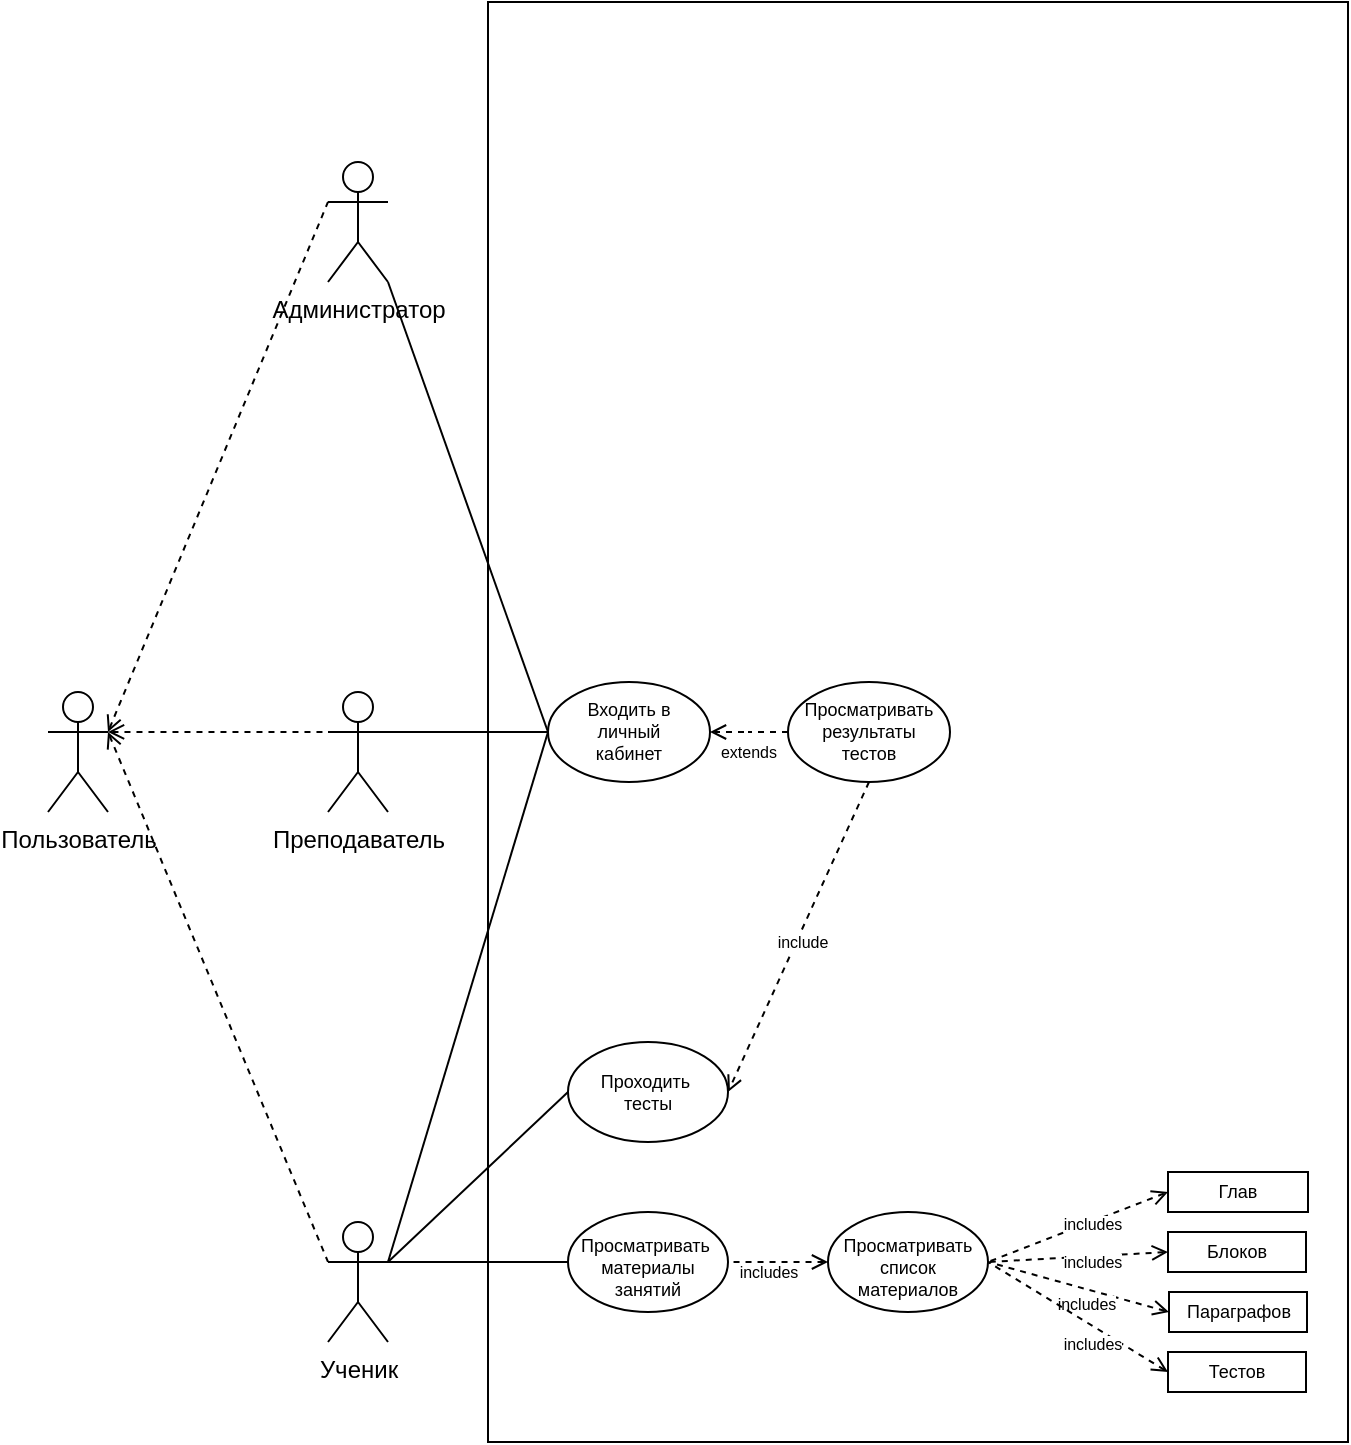 <mxfile version="26.2.10">
  <diagram name="Страница — 1" id="2bd6GUBVNUzbJp2V59av">
    <mxGraphModel dx="824" dy="462" grid="1" gridSize="10" guides="1" tooltips="1" connect="1" arrows="1" fold="1" page="1" pageScale="1" pageWidth="827" pageHeight="1169" math="0" shadow="0">
      <root>
        <mxCell id="0" />
        <mxCell id="1" parent="0" />
        <mxCell id="ELH_EoFufX17akkv9xCp-1" value="" style="rounded=0;whiteSpace=wrap;html=1;movable=0;resizable=0;rotatable=0;deletable=0;editable=0;locked=1;connectable=0;" vertex="1" parent="1">
          <mxGeometry x="270" y="190" width="430" height="720" as="geometry" />
        </mxCell>
        <mxCell id="ELH_EoFufX17akkv9xCp-2" value="Пользователь" style="shape=umlActor;verticalLabelPosition=bottom;verticalAlign=top;html=1;outlineConnect=0;" vertex="1" parent="1">
          <mxGeometry x="50" y="535" width="30" height="60" as="geometry" />
        </mxCell>
        <mxCell id="ELH_EoFufX17akkv9xCp-8" value="Просматривать&amp;nbsp;&lt;br&gt;материалы&lt;br&gt;занятий" style="ellipse;whiteSpace=wrap;html=1;fontSize=9;align=center;spacing=2;spacingTop=5;" vertex="1" parent="1">
          <mxGeometry x="310" y="795" width="80" height="50" as="geometry" />
        </mxCell>
        <mxCell id="ELH_EoFufX17akkv9xCp-11" value="Администратор" style="shape=umlActor;verticalLabelPosition=bottom;verticalAlign=top;html=1;outlineConnect=0;" vertex="1" parent="1">
          <mxGeometry x="190" y="270" width="30" height="60" as="geometry" />
        </mxCell>
        <mxCell id="ELH_EoFufX17akkv9xCp-13" value="" style="endArrow=none;dashed=1;html=1;rounded=0;exitX=1;exitY=0.333;exitDx=0;exitDy=0;exitPerimeter=0;entryX=0;entryY=0.333;entryDx=0;entryDy=0;entryPerimeter=0;startArrow=open;startFill=0;" edge="1" parent="1" source="ELH_EoFufX17akkv9xCp-2" target="ELH_EoFufX17akkv9xCp-11">
          <mxGeometry width="50" height="50" relative="1" as="geometry">
            <mxPoint x="130" y="500" as="sourcePoint" />
            <mxPoint x="170" y="460" as="targetPoint" />
          </mxGeometry>
        </mxCell>
        <mxCell id="ELH_EoFufX17akkv9xCp-14" value="Преподаватель" style="shape=umlActor;verticalLabelPosition=bottom;verticalAlign=top;html=1;outlineConnect=0;" vertex="1" parent="1">
          <mxGeometry x="190" y="535" width="30" height="60" as="geometry" />
        </mxCell>
        <mxCell id="ELH_EoFufX17akkv9xCp-15" value="Ученик" style="shape=umlActor;verticalLabelPosition=bottom;verticalAlign=top;html=1;outlineConnect=0;" vertex="1" parent="1">
          <mxGeometry x="190" y="800" width="30" height="60" as="geometry" />
        </mxCell>
        <mxCell id="ELH_EoFufX17akkv9xCp-16" value="" style="endArrow=none;dashed=1;html=1;rounded=0;entryX=0;entryY=0.333;entryDx=0;entryDy=0;entryPerimeter=0;startArrow=open;startFill=0;exitX=1;exitY=0.333;exitDx=0;exitDy=0;exitPerimeter=0;" edge="1" parent="1" source="ELH_EoFufX17akkv9xCp-2" target="ELH_EoFufX17akkv9xCp-14">
          <mxGeometry width="50" height="50" relative="1" as="geometry">
            <mxPoint x="100" y="560" as="sourcePoint" />
            <mxPoint x="190" y="300" as="targetPoint" />
          </mxGeometry>
        </mxCell>
        <mxCell id="ELH_EoFufX17akkv9xCp-17" value="" style="endArrow=none;dashed=1;html=1;rounded=0;entryX=0;entryY=0.333;entryDx=0;entryDy=0;entryPerimeter=0;startArrow=open;startFill=0;exitX=1;exitY=0.333;exitDx=0;exitDy=0;exitPerimeter=0;" edge="1" parent="1" source="ELH_EoFufX17akkv9xCp-2" target="ELH_EoFufX17akkv9xCp-15">
          <mxGeometry width="50" height="50" relative="1" as="geometry">
            <mxPoint x="90" y="565" as="sourcePoint" />
            <mxPoint x="190" y="545" as="targetPoint" />
          </mxGeometry>
        </mxCell>
        <mxCell id="ELH_EoFufX17akkv9xCp-18" value="" style="endArrow=none;html=1;rounded=0;exitX=1;exitY=0.333;exitDx=0;exitDy=0;exitPerimeter=0;entryX=0;entryY=0.5;entryDx=0;entryDy=0;" edge="1" parent="1" source="ELH_EoFufX17akkv9xCp-15" target="ELH_EoFufX17akkv9xCp-8">
          <mxGeometry width="50" height="50" relative="1" as="geometry">
            <mxPoint x="220" y="800" as="sourcePoint" />
            <mxPoint x="270" y="750" as="targetPoint" />
          </mxGeometry>
        </mxCell>
        <mxCell id="ELH_EoFufX17akkv9xCp-19" value="Проходить&amp;nbsp;&lt;br&gt;тесты" style="ellipse;whiteSpace=wrap;html=1;fontSize=9;" vertex="1" parent="1">
          <mxGeometry x="310" y="710" width="80" height="50" as="geometry" />
        </mxCell>
        <mxCell id="ELH_EoFufX17akkv9xCp-20" value="" style="endArrow=none;html=1;rounded=0;exitX=1;exitY=0.333;exitDx=0;exitDy=0;exitPerimeter=0;entryX=0;entryY=0.5;entryDx=0;entryDy=0;" edge="1" parent="1" target="ELH_EoFufX17akkv9xCp-19" source="ELH_EoFufX17akkv9xCp-15">
          <mxGeometry width="50" height="50" relative="1" as="geometry">
            <mxPoint x="220" y="720" as="sourcePoint" />
            <mxPoint x="270" y="650" as="targetPoint" />
          </mxGeometry>
        </mxCell>
        <mxCell id="ELH_EoFufX17akkv9xCp-21" value="Входить в&lt;br&gt;личный &lt;br&gt;кабинет" style="ellipse;whiteSpace=wrap;html=1;fontSize=9;" vertex="1" parent="1">
          <mxGeometry x="300" y="530" width="81" height="50" as="geometry" />
        </mxCell>
        <mxCell id="ELH_EoFufX17akkv9xCp-22" value="" style="endArrow=none;html=1;rounded=0;exitX=1;exitY=0.333;exitDx=0;exitDy=0;exitPerimeter=0;entryX=0;entryY=0.5;entryDx=0;entryDy=0;" edge="1" parent="1" source="ELH_EoFufX17akkv9xCp-15" target="ELH_EoFufX17akkv9xCp-21">
          <mxGeometry width="50" height="50" relative="1" as="geometry">
            <mxPoint x="230" y="830" as="sourcePoint" />
            <mxPoint x="309" y="795" as="targetPoint" />
          </mxGeometry>
        </mxCell>
        <mxCell id="ELH_EoFufX17akkv9xCp-24" value="" style="endArrow=none;html=1;rounded=0;exitX=1;exitY=0.333;exitDx=0;exitDy=0;exitPerimeter=0;entryX=0;entryY=0.5;entryDx=0;entryDy=0;" edge="1" parent="1" source="ELH_EoFufX17akkv9xCp-14" target="ELH_EoFufX17akkv9xCp-21">
          <mxGeometry width="50" height="50" relative="1" as="geometry">
            <mxPoint x="230" y="830" as="sourcePoint" />
            <mxPoint x="309" y="735" as="targetPoint" />
          </mxGeometry>
        </mxCell>
        <mxCell id="ELH_EoFufX17akkv9xCp-25" value="" style="endArrow=none;html=1;rounded=0;entryX=0;entryY=0.5;entryDx=0;entryDy=0;exitX=1;exitY=1;exitDx=0;exitDy=0;exitPerimeter=0;" edge="1" parent="1" source="ELH_EoFufX17akkv9xCp-11" target="ELH_EoFufX17akkv9xCp-21">
          <mxGeometry width="50" height="50" relative="1" as="geometry">
            <mxPoint x="240" y="410" as="sourcePoint" />
            <mxPoint x="309" y="735" as="targetPoint" />
          </mxGeometry>
        </mxCell>
        <mxCell id="ELH_EoFufX17akkv9xCp-28" value="" style="edgeStyle=orthogonalEdgeStyle;rounded=0;orthogonalLoop=1;jettySize=auto;dashed=1;html=1;endArrow=open;startFill=0;startArrow=none;endFill=0;" edge="1" parent="1" source="ELH_EoFufX17akkv9xCp-27" target="ELH_EoFufX17akkv9xCp-21">
          <mxGeometry relative="1" as="geometry" />
        </mxCell>
        <mxCell id="ELH_EoFufX17akkv9xCp-29" value="extends" style="edgeLabel;html=1;align=center;verticalAlign=middle;resizable=0;points=[];fontSize=8;" vertex="1" connectable="0" parent="ELH_EoFufX17akkv9xCp-28">
          <mxGeometry x="-0.114" y="-1" relative="1" as="geometry">
            <mxPoint x="-2" y="11" as="offset" />
          </mxGeometry>
        </mxCell>
        <mxCell id="ELH_EoFufX17akkv9xCp-27" value="Просматривать&lt;br&gt;результаты&lt;br&gt;тестов" style="ellipse;whiteSpace=wrap;html=1;fontSize=9;" vertex="1" parent="1">
          <mxGeometry x="420" y="530" width="81" height="50" as="geometry" />
        </mxCell>
        <mxCell id="ELH_EoFufX17akkv9xCp-30" value="Просматривать&lt;br&gt;список&lt;br&gt;материалов" style="ellipse;whiteSpace=wrap;html=1;fontSize=9;align=center;spacing=2;spacingTop=5;" vertex="1" parent="1">
          <mxGeometry x="440" y="795" width="80" height="50" as="geometry" />
        </mxCell>
        <mxCell id="ELH_EoFufX17akkv9xCp-37" value="Глав" style="rounded=0;whiteSpace=wrap;html=1;strokeColor=default;align=center;verticalAlign=middle;spacingTop=0;spacing=2;fontFamily=Helvetica;fontSize=9;fontColor=default;fillColor=default;" vertex="1" parent="1">
          <mxGeometry x="610" y="775" width="70" height="20" as="geometry" />
        </mxCell>
        <mxCell id="ELH_EoFufX17akkv9xCp-38" value="Блоков&lt;span style=&quot;text-wrap-mode: nowrap; color: rgba(0, 0, 0, 0); font-family: monospace; font-size: 0px; text-align: start;&quot;&gt;%3CmxGraphModel%3E%3Croot%3E%3CmxCell%20id%3D%220%22%2F%3E%3CmxCell%20id%3D%221%22%20parent%3D%220%22%2F%3E%3CmxCell%20id%3D%222%22%20value%3D%22%D0%93%D0%BB%D0%B0%D0%B2%22%20style%3D%22ellipse%3BwhiteSpace%3Dwrap%3Bhtml%3D1%3BfontSize%3D9%3Balign%3Dcenter%3Bspacing%3D2%3BspacingTop%3D0%3B%22%20vertex%3D%221%22%20parent%3D%221%22%3E%3CmxGeometry%20x%3D%22460%22%20y%3D%22650%22%20width%3D%2250%22%20height%3D%2230%22%20as%3D%22geometry%22%2F%3E%3C%2FmxCell%3E%3C%2Froot%3E%3C%2FmxGraphModel%3E&lt;/span&gt;" style="rounded=0;whiteSpace=wrap;html=1;strokeColor=default;align=center;verticalAlign=middle;spacingTop=0;spacing=2;fontFamily=Helvetica;fontSize=9;fontColor=default;fillColor=default;" vertex="1" parent="1">
          <mxGeometry x="610" y="805" width="69" height="20" as="geometry" />
        </mxCell>
        <mxCell id="ELH_EoFufX17akkv9xCp-39" value="Параграфов" style="rounded=0;whiteSpace=wrap;html=1;strokeColor=default;align=center;verticalAlign=middle;spacingTop=0;spacing=2;fontFamily=Helvetica;fontSize=9;fontColor=default;fillColor=default;" vertex="1" parent="1">
          <mxGeometry x="610.5" y="835" width="69" height="20" as="geometry" />
        </mxCell>
        <mxCell id="ELH_EoFufX17akkv9xCp-41" value="Тестов" style="rounded=0;whiteSpace=wrap;html=1;strokeColor=default;align=center;verticalAlign=middle;spacingTop=0;spacing=2;fontFamily=Helvetica;fontSize=9;fontColor=default;fillColor=default;" vertex="1" parent="1">
          <mxGeometry x="610" y="865" width="69" height="20" as="geometry" />
        </mxCell>
        <mxCell id="ELH_EoFufX17akkv9xCp-42" value="" style="rounded=0;orthogonalLoop=1;jettySize=auto;dashed=1;html=1;endArrow=none;startFill=0;startArrow=open;exitX=0;exitY=0.5;exitDx=0;exitDy=0;entryX=1;entryY=0.5;entryDx=0;entryDy=0;" edge="1" parent="1" source="ELH_EoFufX17akkv9xCp-37" target="ELH_EoFufX17akkv9xCp-30">
          <mxGeometry relative="1" as="geometry">
            <mxPoint x="451.5" y="660" as="sourcePoint" />
            <mxPoint x="430.5" y="705" as="targetPoint" />
          </mxGeometry>
        </mxCell>
        <mxCell id="ELH_EoFufX17akkv9xCp-43" value="includes" style="edgeLabel;html=1;align=center;verticalAlign=middle;resizable=0;points=[];fontSize=8;" vertex="1" connectable="0" parent="ELH_EoFufX17akkv9xCp-42">
          <mxGeometry x="-0.114" y="-1" relative="1" as="geometry">
            <mxPoint x="2" y="1" as="offset" />
          </mxGeometry>
        </mxCell>
        <mxCell id="ELH_EoFufX17akkv9xCp-44" value="" style="rounded=0;orthogonalLoop=1;jettySize=auto;dashed=1;html=1;endArrow=none;startFill=0;startArrow=open;exitX=0;exitY=0.5;exitDx=0;exitDy=0;entryX=1;entryY=0.5;entryDx=0;entryDy=0;" edge="1" parent="1" source="ELH_EoFufX17akkv9xCp-38" target="ELH_EoFufX17akkv9xCp-30">
          <mxGeometry relative="1" as="geometry">
            <mxPoint x="461.5" y="670" as="sourcePoint" />
            <mxPoint x="410" y="715" as="targetPoint" />
          </mxGeometry>
        </mxCell>
        <mxCell id="ELH_EoFufX17akkv9xCp-45" value="includes" style="edgeLabel;html=1;align=center;verticalAlign=middle;resizable=0;points=[];fontSize=8;" vertex="1" connectable="0" parent="ELH_EoFufX17akkv9xCp-44">
          <mxGeometry x="-0.114" y="-1" relative="1" as="geometry">
            <mxPoint x="2" y="4" as="offset" />
          </mxGeometry>
        </mxCell>
        <mxCell id="ELH_EoFufX17akkv9xCp-46" value="" style="rounded=0;orthogonalLoop=1;jettySize=auto;dashed=1;html=1;endArrow=none;startFill=0;startArrow=open;exitX=0;exitY=0.5;exitDx=0;exitDy=0;entryX=1;entryY=0.5;entryDx=0;entryDy=0;" edge="1" parent="1" source="ELH_EoFufX17akkv9xCp-39" target="ELH_EoFufX17akkv9xCp-30">
          <mxGeometry relative="1" as="geometry">
            <mxPoint x="461" y="700" as="sourcePoint" />
            <mxPoint x="410" y="715" as="targetPoint" />
          </mxGeometry>
        </mxCell>
        <mxCell id="ELH_EoFufX17akkv9xCp-47" value="includes" style="edgeLabel;html=1;align=center;verticalAlign=middle;resizable=0;points=[];fontSize=8;" vertex="1" connectable="0" parent="ELH_EoFufX17akkv9xCp-46">
          <mxGeometry x="-0.114" y="-1" relative="1" as="geometry">
            <mxPoint x="-2" y="8" as="offset" />
          </mxGeometry>
        </mxCell>
        <mxCell id="ELH_EoFufX17akkv9xCp-48" value="" style="rounded=0;orthogonalLoop=1;jettySize=auto;dashed=1;html=1;endArrow=none;startFill=0;startArrow=open;exitX=0;exitY=0.5;exitDx=0;exitDy=0;entryX=1;entryY=0.5;entryDx=0;entryDy=0;" edge="1" parent="1" source="ELH_EoFufX17akkv9xCp-41" target="ELH_EoFufX17akkv9xCp-30">
          <mxGeometry relative="1" as="geometry">
            <mxPoint x="462" y="730" as="sourcePoint" />
            <mxPoint x="410" y="715" as="targetPoint" />
          </mxGeometry>
        </mxCell>
        <mxCell id="ELH_EoFufX17akkv9xCp-49" value="includes" style="edgeLabel;html=1;align=center;verticalAlign=middle;resizable=0;points=[];fontSize=8;" vertex="1" connectable="0" parent="ELH_EoFufX17akkv9xCp-48">
          <mxGeometry x="-0.114" y="-1" relative="1" as="geometry">
            <mxPoint x="1" y="11" as="offset" />
          </mxGeometry>
        </mxCell>
        <mxCell id="ELH_EoFufX17akkv9xCp-50" value="" style="rounded=0;orthogonalLoop=1;jettySize=auto;dashed=1;html=1;endArrow=none;startFill=0;startArrow=open;exitX=0;exitY=0.5;exitDx=0;exitDy=0;entryX=1;entryY=0.5;entryDx=0;entryDy=0;" edge="1" parent="1" source="ELH_EoFufX17akkv9xCp-30" target="ELH_EoFufX17akkv9xCp-8">
          <mxGeometry relative="1" as="geometry">
            <mxPoint x="461" y="760" as="sourcePoint" />
            <mxPoint x="410" y="715" as="targetPoint" />
          </mxGeometry>
        </mxCell>
        <mxCell id="ELH_EoFufX17akkv9xCp-51" value="includes" style="edgeLabel;html=1;align=center;verticalAlign=middle;resizable=0;points=[];fontSize=8;" vertex="1" connectable="0" parent="ELH_EoFufX17akkv9xCp-50">
          <mxGeometry x="-0.114" y="-1" relative="1" as="geometry">
            <mxPoint x="-8" y="6" as="offset" />
          </mxGeometry>
        </mxCell>
        <mxCell id="ELH_EoFufX17akkv9xCp-53" value="" style="rounded=0;orthogonalLoop=1;jettySize=auto;dashed=1;html=1;endArrow=open;startFill=0;startArrow=none;endFill=0;entryX=1;entryY=0.5;entryDx=0;entryDy=0;exitX=0.5;exitY=1;exitDx=0;exitDy=0;" edge="1" parent="1" source="ELH_EoFufX17akkv9xCp-27" target="ELH_EoFufX17akkv9xCp-19">
          <mxGeometry relative="1" as="geometry">
            <mxPoint x="430" y="565" as="sourcePoint" />
            <mxPoint x="391" y="565" as="targetPoint" />
          </mxGeometry>
        </mxCell>
        <mxCell id="ELH_EoFufX17akkv9xCp-54" value="include" style="edgeLabel;html=1;align=center;verticalAlign=middle;resizable=0;points=[];fontSize=8;" vertex="1" connectable="0" parent="ELH_EoFufX17akkv9xCp-53">
          <mxGeometry x="-0.114" y="-1" relative="1" as="geometry">
            <mxPoint x="-2" y="11" as="offset" />
          </mxGeometry>
        </mxCell>
      </root>
    </mxGraphModel>
  </diagram>
</mxfile>

